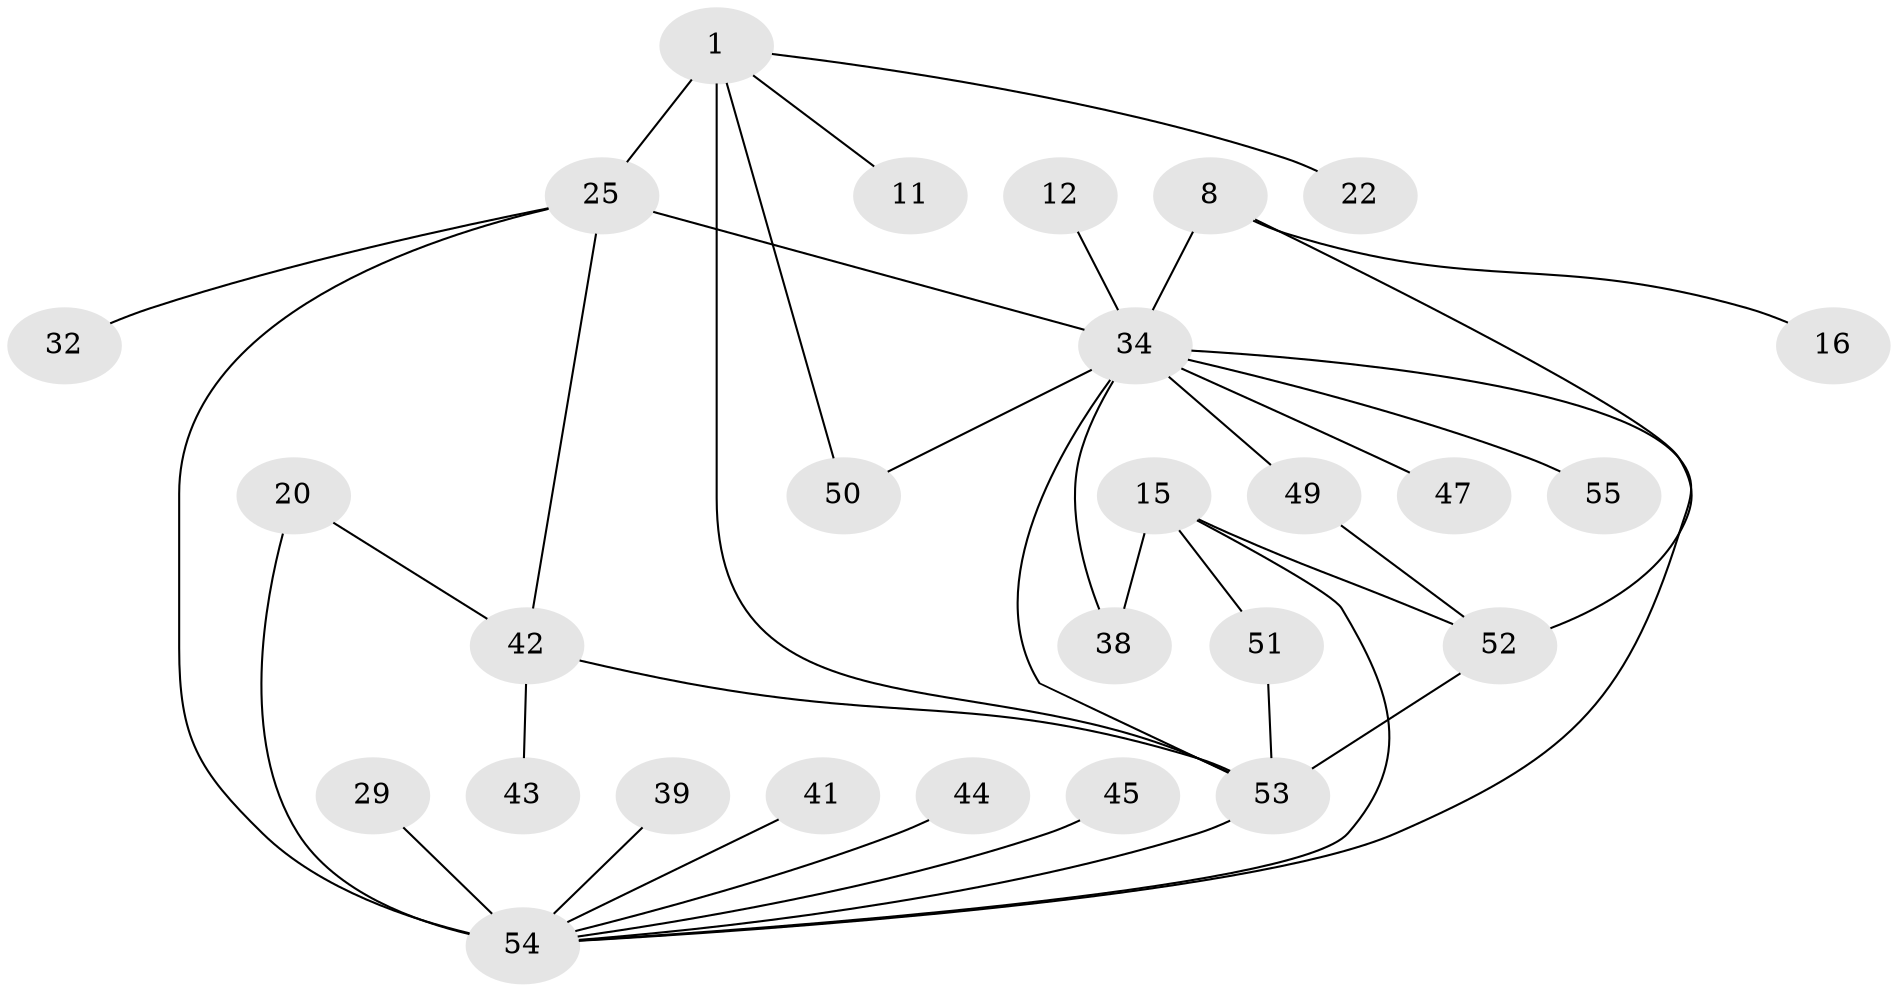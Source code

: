 // original degree distribution, {7: 0.03636363636363636, 5: 0.12727272727272726, 6: 0.03636363636363636, 4: 0.14545454545454545, 3: 0.09090909090909091, 2: 0.23636363636363636, 1: 0.32727272727272727}
// Generated by graph-tools (version 1.1) at 2025/41/03/09/25 04:41:47]
// undirected, 27 vertices, 37 edges
graph export_dot {
graph [start="1"]
  node [color=gray90,style=filled];
  1;
  8;
  11 [super="+10"];
  12;
  15;
  16;
  20;
  22;
  25 [super="+21+17"];
  29;
  32;
  34 [super="+6+4"];
  38 [super="+36"];
  39;
  41;
  42;
  43;
  44;
  45;
  47;
  49;
  50;
  51;
  52 [super="+13"];
  53 [super="+48"];
  54 [super="+23+5+19+46+24+9+31+40"];
  55;
  1 -- 22;
  1 -- 50;
  1 -- 25 [weight=3];
  1 -- 11;
  1 -- 53;
  8 -- 16;
  8 -- 34 [weight=3];
  8 -- 52;
  12 -- 34;
  15 -- 52 [weight=2];
  15 -- 51;
  15 -- 54;
  15 -- 38;
  20 -- 42;
  20 -- 54 [weight=3];
  25 -- 42;
  25 -- 32;
  25 -- 34 [weight=3];
  25 -- 54 [weight=3];
  29 -- 54;
  34 -- 55;
  34 -- 49;
  34 -- 47;
  34 -- 50;
  34 -- 38;
  34 -- 54;
  34 -- 53;
  39 -- 54;
  41 -- 54;
  42 -- 43;
  42 -- 53;
  44 -- 54;
  45 -- 54;
  49 -- 52;
  51 -- 53;
  52 -- 53;
  53 -- 54;
}

